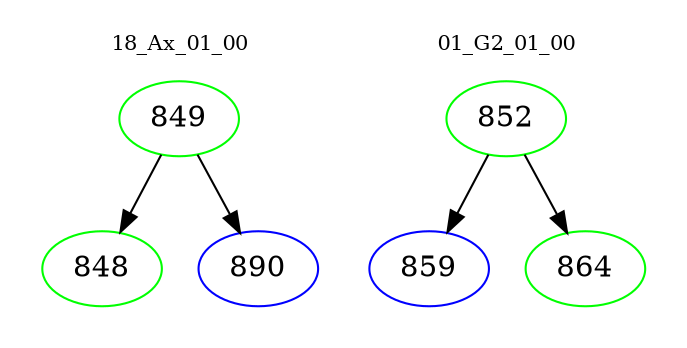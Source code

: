 digraph{
subgraph cluster_0 {
color = white
label = "18_Ax_01_00";
fontsize=10;
T0_849 [label="849", color="green"]
T0_849 -> T0_848 [color="black"]
T0_848 [label="848", color="green"]
T0_849 -> T0_890 [color="black"]
T0_890 [label="890", color="blue"]
}
subgraph cluster_1 {
color = white
label = "01_G2_01_00";
fontsize=10;
T1_852 [label="852", color="green"]
T1_852 -> T1_859 [color="black"]
T1_859 [label="859", color="blue"]
T1_852 -> T1_864 [color="black"]
T1_864 [label="864", color="green"]
}
}
